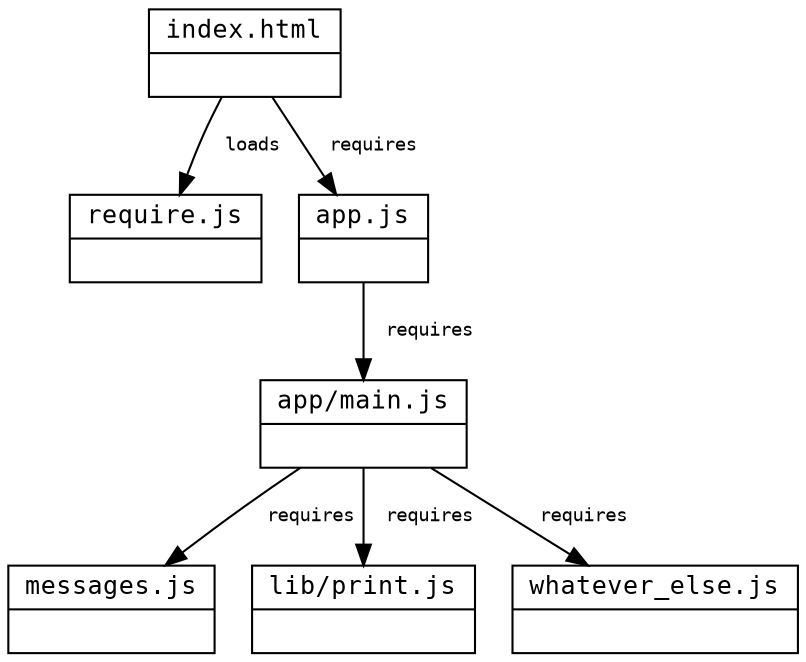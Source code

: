 digraph d {
  node [fontname="courier", fontsize=12, shape="record"]
  edge [fontname="courier", fontsize=9]

  index [label="{<f0>index.html|<f1>}"]
  require [label="{<f0>require.js|<f1>}"]
  app [label="{<f0>app.js|<f1>}"]
  main [label="{<f0>app/main.js|<f1>}"]
  messages [label="{<f0>messages.js|<f1>}"]
  print [label="{<f0>lib/print.js|<f1>}"]
  whatever_else [label="{<f0>whatever_else.js|<f1>}"]

  index -> require [label="  loads"]
  index -> app [label="  requires"]
  app -> main [label="  requires"]
  main -> messages [label="  requires"]
  main -> print [label="  requires"]
  main -> whatever_else [label="  requires"]
}

